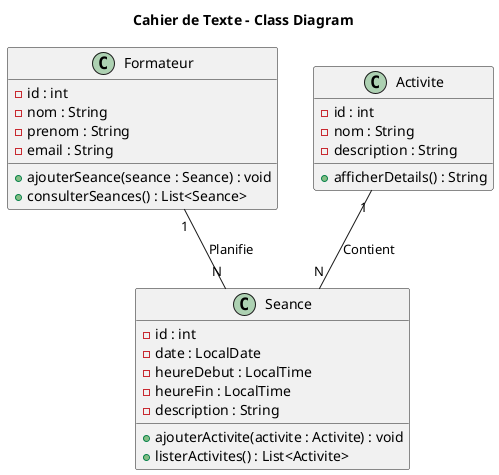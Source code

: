 @startuml
title Cahier de Texte - Class Diagram

' Define classes
class Formateur {
    - id : int
    - nom : String
    - prenom : String
    - email : String
    + ajouterSeance(seance : Seance) : void
    + consulterSeances() : List<Seance>
}

class Seance {
    - id : int
    - date : LocalDate
    - heureDebut : LocalTime
    - heureFin : LocalTime
    - description : String
    + ajouterActivite(activite : Activite) : void
    + listerActivites() : List<Activite>
}

class Activite {
    - id : int
    - nom : String
    - description : String
    + afficherDetails() : String
}

' Define relationships
Formateur "1" -- "N" Seance : "Planifie"
Activite "1" -- "N" Seance : "Contient"

@enduml
